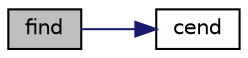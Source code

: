 digraph "find"
{
  bgcolor="transparent";
  edge [fontname="Helvetica",fontsize="10",labelfontname="Helvetica",labelfontsize="10"];
  node [fontname="Helvetica",fontsize="10",shape=record];
  rankdir="LR";
  Node1 [label="find",height=0.2,width=0.4,color="black", fillcolor="grey75", style="filled", fontcolor="black"];
  Node1 -> Node2 [color="midnightblue",fontsize="10",style="solid",fontname="Helvetica"];
  Node2 [label="cend",height=0.2,width=0.4,color="black",URL="$a02513.html#a0561b36e51898a8102dbfe467e2fd368",tooltip="const_iterator set to beyond the end of the StaticHashTable "];
}
